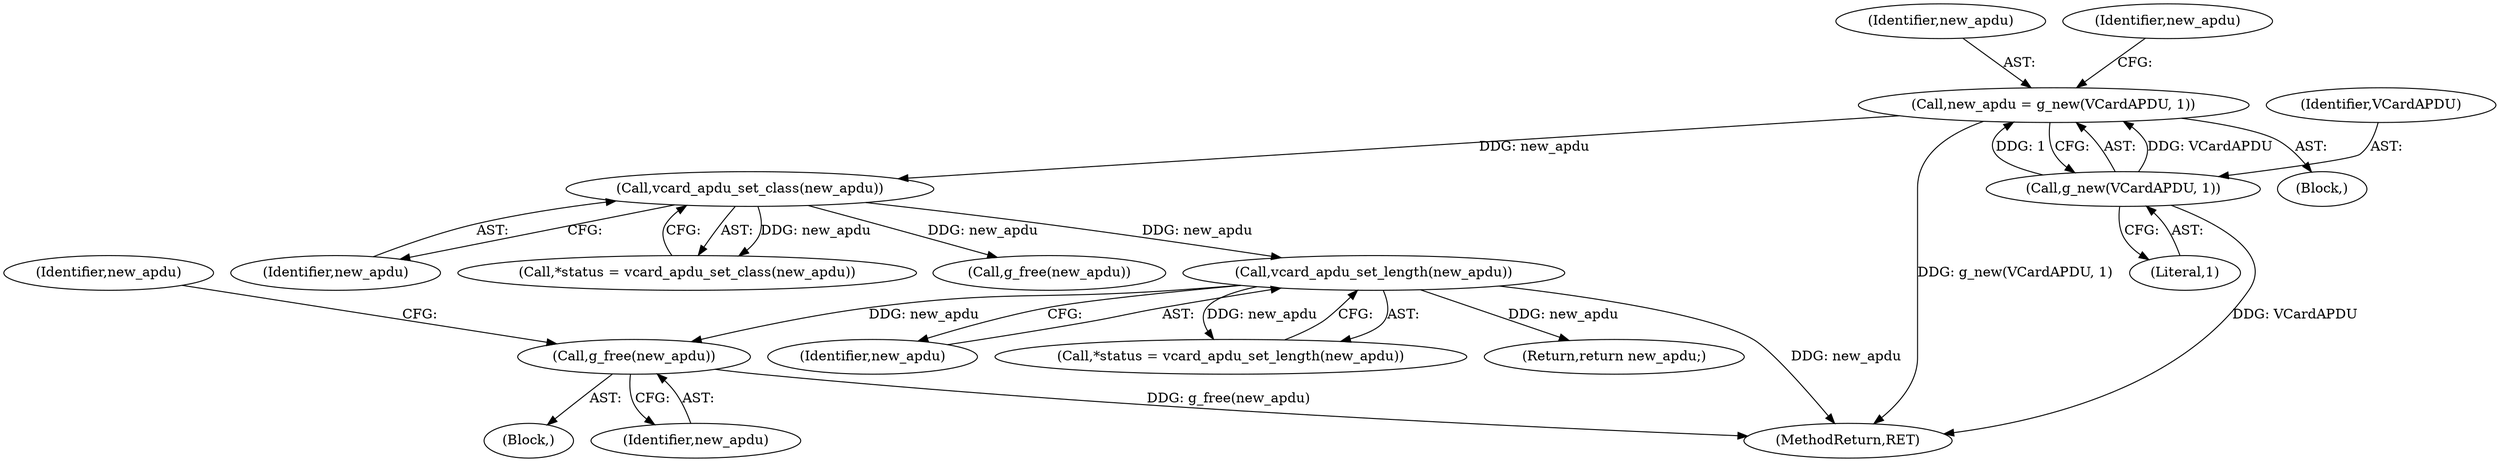 digraph "0_spice_9113dc6a303604a2d9812ac70c17d076ef11886c@pointer" {
"1000164" [label="(Call,g_free(new_apdu))"];
"1000156" [label="(Call,vcard_apdu_set_length(new_apdu))"];
"1000141" [label="(Call,vcard_apdu_set_class(new_apdu))"];
"1000121" [label="(Call,new_apdu = g_new(VCardAPDU, 1))"];
"1000123" [label="(Call,g_new(VCardAPDU, 1))"];
"1000157" [label="(Identifier,new_apdu)"];
"1000141" [label="(Call,vcard_apdu_set_class(new_apdu))"];
"1000171" [label="(MethodReturn,RET)"];
"1000149" [label="(Call,g_free(new_apdu))"];
"1000142" [label="(Identifier,new_apdu)"];
"1000138" [label="(Call,*status = vcard_apdu_set_class(new_apdu))"];
"1000104" [label="(Block,)"];
"1000122" [label="(Identifier,new_apdu)"];
"1000128" [label="(Identifier,new_apdu)"];
"1000164" [label="(Call,g_free(new_apdu))"];
"1000121" [label="(Call,new_apdu = g_new(VCardAPDU, 1))"];
"1000153" [label="(Call,*status = vcard_apdu_set_length(new_apdu))"];
"1000156" [label="(Call,vcard_apdu_set_length(new_apdu))"];
"1000169" [label="(Return,return new_apdu;)"];
"1000125" [label="(Literal,1)"];
"1000123" [label="(Call,g_new(VCardAPDU, 1))"];
"1000163" [label="(Block,)"];
"1000124" [label="(Identifier,VCardAPDU)"];
"1000165" [label="(Identifier,new_apdu)"];
"1000167" [label="(Identifier,new_apdu)"];
"1000164" -> "1000163"  [label="AST: "];
"1000164" -> "1000165"  [label="CFG: "];
"1000165" -> "1000164"  [label="AST: "];
"1000167" -> "1000164"  [label="CFG: "];
"1000164" -> "1000171"  [label="DDG: g_free(new_apdu)"];
"1000156" -> "1000164"  [label="DDG: new_apdu"];
"1000156" -> "1000153"  [label="AST: "];
"1000156" -> "1000157"  [label="CFG: "];
"1000157" -> "1000156"  [label="AST: "];
"1000153" -> "1000156"  [label="CFG: "];
"1000156" -> "1000171"  [label="DDG: new_apdu"];
"1000156" -> "1000153"  [label="DDG: new_apdu"];
"1000141" -> "1000156"  [label="DDG: new_apdu"];
"1000156" -> "1000169"  [label="DDG: new_apdu"];
"1000141" -> "1000138"  [label="AST: "];
"1000141" -> "1000142"  [label="CFG: "];
"1000142" -> "1000141"  [label="AST: "];
"1000138" -> "1000141"  [label="CFG: "];
"1000141" -> "1000138"  [label="DDG: new_apdu"];
"1000121" -> "1000141"  [label="DDG: new_apdu"];
"1000141" -> "1000149"  [label="DDG: new_apdu"];
"1000121" -> "1000104"  [label="AST: "];
"1000121" -> "1000123"  [label="CFG: "];
"1000122" -> "1000121"  [label="AST: "];
"1000123" -> "1000121"  [label="AST: "];
"1000128" -> "1000121"  [label="CFG: "];
"1000121" -> "1000171"  [label="DDG: g_new(VCardAPDU, 1)"];
"1000123" -> "1000121"  [label="DDG: VCardAPDU"];
"1000123" -> "1000121"  [label="DDG: 1"];
"1000123" -> "1000125"  [label="CFG: "];
"1000124" -> "1000123"  [label="AST: "];
"1000125" -> "1000123"  [label="AST: "];
"1000123" -> "1000171"  [label="DDG: VCardAPDU"];
}
